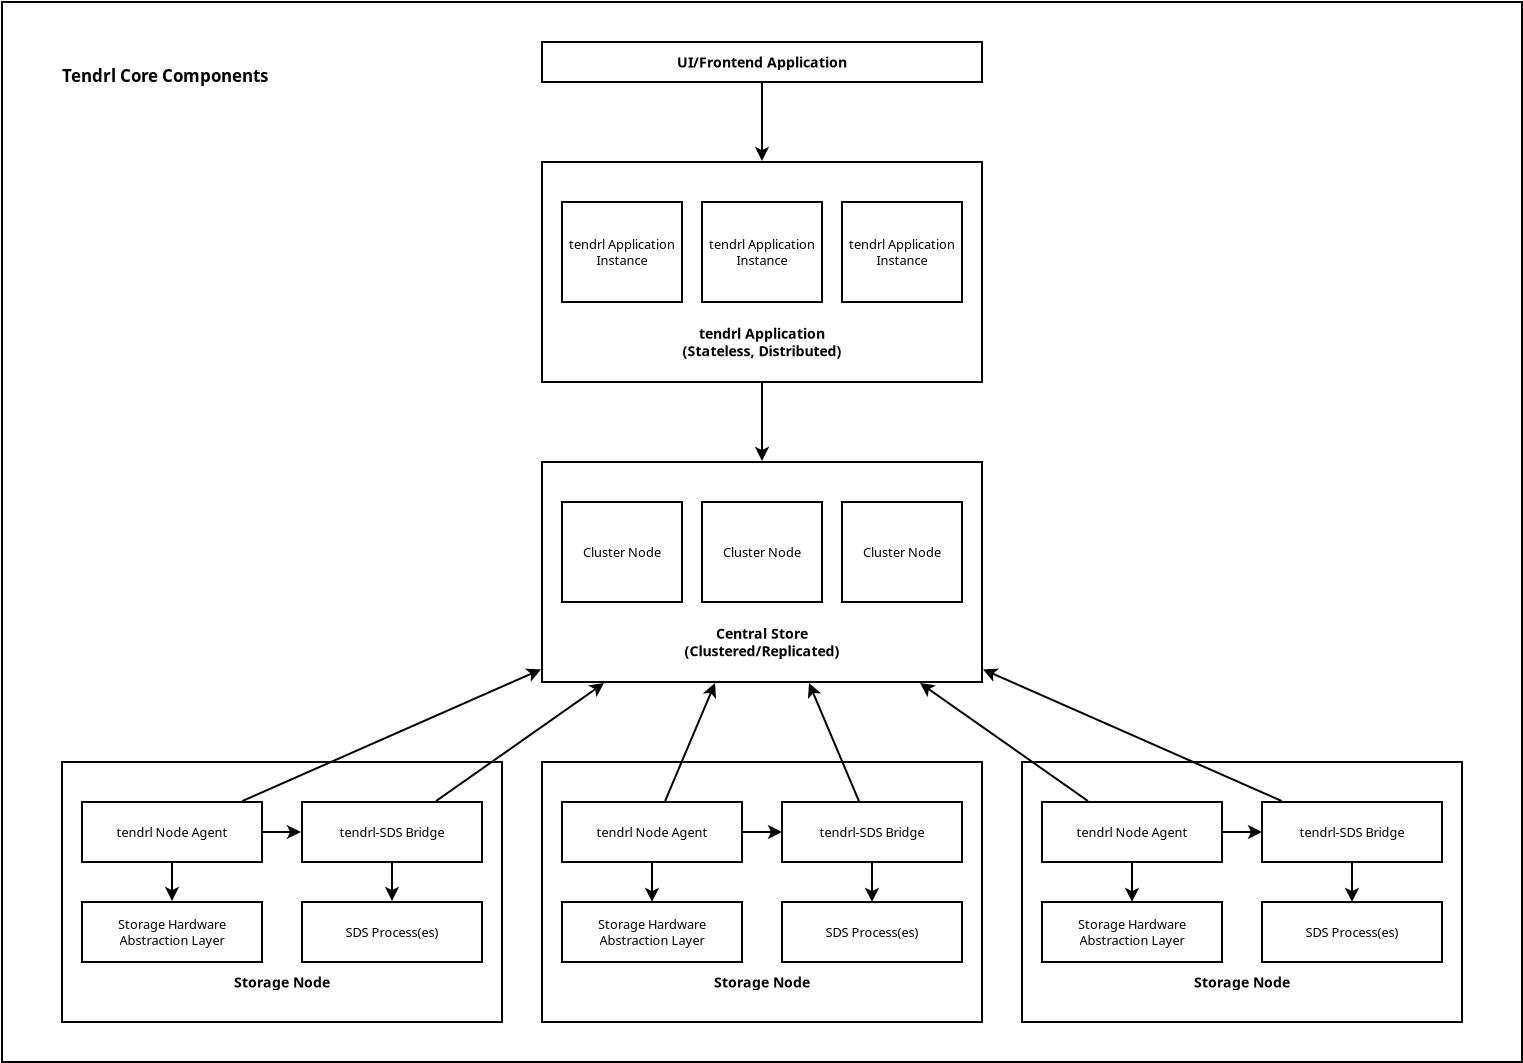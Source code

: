 <?xml version="1.0" encoding="UTF-8"?>
<dia:diagram xmlns:dia="http://www.lysator.liu.se/~alla/dia/">
  <dia:layer name="Background" visible="true" active="true">
    <dia:group>
      <dia:object type="Standard - Box" version="0" id="O0">
        <dia:attribute name="obj_pos">
          <dia:point val="-5,-6"/>
        </dia:attribute>
        <dia:attribute name="obj_bb">
          <dia:rectangle val="-5.05,-6.05;71.05,47.05"/>
        </dia:attribute>
        <dia:attribute name="elem_corner">
          <dia:point val="-5,-6"/>
        </dia:attribute>
        <dia:attribute name="elem_width">
          <dia:real val="76"/>
        </dia:attribute>
        <dia:attribute name="elem_height">
          <dia:real val="53"/>
        </dia:attribute>
        <dia:attribute name="show_background">
          <dia:boolean val="true"/>
        </dia:attribute>
      </dia:object>
      <dia:object type="Standard - Text" version="1" id="O1">
        <dia:attribute name="obj_pos">
          <dia:point val="-2,-2"/>
        </dia:attribute>
        <dia:attribute name="obj_bb">
          <dia:rectangle val="-2,-2.915;7.575,-1.714"/>
        </dia:attribute>
        <dia:attribute name="text">
          <dia:composite type="text">
            <dia:attribute name="string">
              <dia:string>#Tendrl Core Components#</dia:string>
            </dia:attribute>
            <dia:attribute name="font">
              <dia:font family="sans" style="80" name="Helvetica-Bold"/>
            </dia:attribute>
            <dia:attribute name="height">
              <dia:real val="1.058"/>
            </dia:attribute>
            <dia:attribute name="pos">
              <dia:point val="-2,-2"/>
            </dia:attribute>
            <dia:attribute name="color">
              <dia:color val="#000000"/>
            </dia:attribute>
            <dia:attribute name="alignment">
              <dia:enum val="0"/>
            </dia:attribute>
          </dia:composite>
        </dia:attribute>
        <dia:attribute name="valign">
          <dia:enum val="3"/>
        </dia:attribute>
        <dia:attribute name="fill_color">
          <dia:color val="#ffffff"/>
        </dia:attribute>
        <dia:attribute name="show_background">
          <dia:boolean val="true"/>
        </dia:attribute>
      </dia:object>
      <dia:group>
        <dia:object type="Standard - Box" version="0" id="O2">
          <dia:attribute name="obj_pos">
            <dia:point val="-2,32"/>
          </dia:attribute>
          <dia:attribute name="obj_bb">
            <dia:rectangle val="-2.05,31.95;20.05,45.05"/>
          </dia:attribute>
          <dia:attribute name="elem_corner">
            <dia:point val="-2,32"/>
          </dia:attribute>
          <dia:attribute name="elem_width">
            <dia:real val="22"/>
          </dia:attribute>
          <dia:attribute name="elem_height">
            <dia:real val="13"/>
          </dia:attribute>
          <dia:attribute name="show_background">
            <dia:boolean val="true"/>
          </dia:attribute>
        </dia:object>
        <dia:object type="Standard - Text" version="1" id="O3">
          <dia:attribute name="obj_pos">
            <dia:point val="9,43"/>
          </dia:attribute>
          <dia:attribute name="obj_bb">
            <dia:rectangle val="6.844,42.535;11.156,43.465"/>
          </dia:attribute>
          <dia:attribute name="text">
            <dia:composite type="text">
              <dia:attribute name="string">
                <dia:string>#Storage Node#</dia:string>
              </dia:attribute>
              <dia:attribute name="font">
                <dia:font family="sans" style="80" name="Helvetica-Bold"/>
              </dia:attribute>
              <dia:attribute name="height">
                <dia:real val="0.882"/>
              </dia:attribute>
              <dia:attribute name="pos">
                <dia:point val="9,43.275"/>
              </dia:attribute>
              <dia:attribute name="color">
                <dia:color val="#000000"/>
              </dia:attribute>
              <dia:attribute name="alignment">
                <dia:enum val="1"/>
              </dia:attribute>
            </dia:composite>
          </dia:attribute>
          <dia:attribute name="valign">
            <dia:enum val="2"/>
          </dia:attribute>
        </dia:object>
      </dia:group>
      <dia:group>
        <dia:object type="Standard - Box" version="0" id="O4">
          <dia:attribute name="obj_pos">
            <dia:point val="22,32"/>
          </dia:attribute>
          <dia:attribute name="obj_bb">
            <dia:rectangle val="21.95,31.95;44.05,45.05"/>
          </dia:attribute>
          <dia:attribute name="elem_corner">
            <dia:point val="22,32"/>
          </dia:attribute>
          <dia:attribute name="elem_width">
            <dia:real val="22"/>
          </dia:attribute>
          <dia:attribute name="elem_height">
            <dia:real val="13"/>
          </dia:attribute>
          <dia:attribute name="show_background">
            <dia:boolean val="true"/>
          </dia:attribute>
        </dia:object>
        <dia:object type="Standard - Text" version="1" id="O5">
          <dia:attribute name="obj_pos">
            <dia:point val="33,43"/>
          </dia:attribute>
          <dia:attribute name="obj_bb">
            <dia:rectangle val="30.844,42.535;35.156,43.465"/>
          </dia:attribute>
          <dia:attribute name="text">
            <dia:composite type="text">
              <dia:attribute name="string">
                <dia:string>#Storage Node#</dia:string>
              </dia:attribute>
              <dia:attribute name="font">
                <dia:font family="sans" style="80" name="Helvetica-Bold"/>
              </dia:attribute>
              <dia:attribute name="height">
                <dia:real val="0.882"/>
              </dia:attribute>
              <dia:attribute name="pos">
                <dia:point val="33,43.275"/>
              </dia:attribute>
              <dia:attribute name="color">
                <dia:color val="#000000"/>
              </dia:attribute>
              <dia:attribute name="alignment">
                <dia:enum val="1"/>
              </dia:attribute>
            </dia:composite>
          </dia:attribute>
          <dia:attribute name="valign">
            <dia:enum val="2"/>
          </dia:attribute>
        </dia:object>
      </dia:group>
      <dia:group>
        <dia:object type="Standard - Box" version="0" id="O6">
          <dia:attribute name="obj_pos">
            <dia:point val="46,32"/>
          </dia:attribute>
          <dia:attribute name="obj_bb">
            <dia:rectangle val="45.95,31.95;68.05,45.05"/>
          </dia:attribute>
          <dia:attribute name="elem_corner">
            <dia:point val="46,32"/>
          </dia:attribute>
          <dia:attribute name="elem_width">
            <dia:real val="22"/>
          </dia:attribute>
          <dia:attribute name="elem_height">
            <dia:real val="13"/>
          </dia:attribute>
          <dia:attribute name="show_background">
            <dia:boolean val="true"/>
          </dia:attribute>
        </dia:object>
        <dia:object type="Standard - Text" version="1" id="O7">
          <dia:attribute name="obj_pos">
            <dia:point val="57,43"/>
          </dia:attribute>
          <dia:attribute name="obj_bb">
            <dia:rectangle val="54.844,42.535;59.156,43.465"/>
          </dia:attribute>
          <dia:attribute name="text">
            <dia:composite type="text">
              <dia:attribute name="string">
                <dia:string>#Storage Node#</dia:string>
              </dia:attribute>
              <dia:attribute name="font">
                <dia:font family="sans" style="80" name="Helvetica-Bold"/>
              </dia:attribute>
              <dia:attribute name="height">
                <dia:real val="0.882"/>
              </dia:attribute>
              <dia:attribute name="pos">
                <dia:point val="57,43.275"/>
              </dia:attribute>
              <dia:attribute name="color">
                <dia:color val="#000000"/>
              </dia:attribute>
              <dia:attribute name="alignment">
                <dia:enum val="1"/>
              </dia:attribute>
            </dia:composite>
          </dia:attribute>
          <dia:attribute name="valign">
            <dia:enum val="2"/>
          </dia:attribute>
        </dia:object>
      </dia:group>
      <dia:group>
        <dia:object type="Standard - Box" version="0" id="O8">
          <dia:attribute name="obj_pos">
            <dia:point val="-1,39"/>
          </dia:attribute>
          <dia:attribute name="obj_bb">
            <dia:rectangle val="-1.05,38.95;8.05,42.05"/>
          </dia:attribute>
          <dia:attribute name="elem_corner">
            <dia:point val="-1,39"/>
          </dia:attribute>
          <dia:attribute name="elem_width">
            <dia:real val="9"/>
          </dia:attribute>
          <dia:attribute name="elem_height">
            <dia:real val="3"/>
          </dia:attribute>
          <dia:attribute name="show_background">
            <dia:boolean val="true"/>
          </dia:attribute>
        </dia:object>
        <dia:object type="Standard - Text" version="1" id="O9">
          <dia:attribute name="obj_pos">
            <dia:point val="3.5,40.5"/>
          </dia:attribute>
          <dia:attribute name="obj_bb">
            <dia:rectangle val="0.936,39.679;6.064,41.321"/>
          </dia:attribute>
          <dia:attribute name="text">
            <dia:composite type="text">
              <dia:attribute name="string">
                <dia:string>#Storage Hardware
Abstraction Layer#</dia:string>
              </dia:attribute>
              <dia:attribute name="font">
                <dia:font family="sans" style="0" name="Helvetica"/>
              </dia:attribute>
              <dia:attribute name="height">
                <dia:real val="0.8"/>
              </dia:attribute>
              <dia:attribute name="pos">
                <dia:point val="3.5,40.349"/>
              </dia:attribute>
              <dia:attribute name="color">
                <dia:color val="#000000"/>
              </dia:attribute>
              <dia:attribute name="alignment">
                <dia:enum val="1"/>
              </dia:attribute>
            </dia:composite>
          </dia:attribute>
          <dia:attribute name="valign">
            <dia:enum val="2"/>
          </dia:attribute>
          <dia:connections>
            <dia:connection handle="0" to="O8" connection="8"/>
          </dia:connections>
        </dia:object>
      </dia:group>
      <dia:group>
        <dia:object type="Standard - Box" version="0" id="O10">
          <dia:attribute name="obj_pos">
            <dia:point val="10,39"/>
          </dia:attribute>
          <dia:attribute name="obj_bb">
            <dia:rectangle val="9.95,38.95;19.05,42.05"/>
          </dia:attribute>
          <dia:attribute name="elem_corner">
            <dia:point val="10,39"/>
          </dia:attribute>
          <dia:attribute name="elem_width">
            <dia:real val="9"/>
          </dia:attribute>
          <dia:attribute name="elem_height">
            <dia:real val="3"/>
          </dia:attribute>
          <dia:attribute name="show_background">
            <dia:boolean val="true"/>
          </dia:attribute>
        </dia:object>
        <dia:object type="Standard - Text" version="1" id="O11">
          <dia:attribute name="obj_pos">
            <dia:point val="14.5,40.5"/>
          </dia:attribute>
          <dia:attribute name="obj_bb">
            <dia:rectangle val="12.116,40.079;16.884,40.921"/>
          </dia:attribute>
          <dia:attribute name="text">
            <dia:composite type="text">
              <dia:attribute name="string">
                <dia:string>#SDS Process(es)#</dia:string>
              </dia:attribute>
              <dia:attribute name="font">
                <dia:font family="sans" style="0" name="Helvetica"/>
              </dia:attribute>
              <dia:attribute name="height">
                <dia:real val="0.8"/>
              </dia:attribute>
              <dia:attribute name="pos">
                <dia:point val="14.5,40.749"/>
              </dia:attribute>
              <dia:attribute name="color">
                <dia:color val="#000000"/>
              </dia:attribute>
              <dia:attribute name="alignment">
                <dia:enum val="1"/>
              </dia:attribute>
            </dia:composite>
          </dia:attribute>
          <dia:attribute name="valign">
            <dia:enum val="2"/>
          </dia:attribute>
          <dia:connections>
            <dia:connection handle="0" to="O10" connection="8"/>
          </dia:connections>
        </dia:object>
      </dia:group>
      <dia:object type="Standard - Line" version="0" id="O12">
        <dia:attribute name="obj_pos">
          <dia:point val="3.5,37.049"/>
        </dia:attribute>
        <dia:attribute name="obj_bb">
          <dia:rectangle val="3.138,36.999;3.862,39.063"/>
        </dia:attribute>
        <dia:attribute name="conn_endpoints">
          <dia:point val="3.5,37.049"/>
          <dia:point val="3.5,38.951"/>
        </dia:attribute>
        <dia:attribute name="numcp">
          <dia:int val="1"/>
        </dia:attribute>
        <dia:attribute name="end_arrow">
          <dia:enum val="22"/>
        </dia:attribute>
        <dia:attribute name="end_arrow_length">
          <dia:real val="0.5"/>
        </dia:attribute>
        <dia:attribute name="end_arrow_width">
          <dia:real val="0.5"/>
        </dia:attribute>
      </dia:object>
      <dia:object type="Standard - Line" version="0" id="O13">
        <dia:attribute name="obj_pos">
          <dia:point val="8.05,35.5"/>
        </dia:attribute>
        <dia:attribute name="obj_bb">
          <dia:rectangle val="8.0,35.138;10.062,35.862"/>
        </dia:attribute>
        <dia:attribute name="conn_endpoints">
          <dia:point val="8.05,35.5"/>
          <dia:point val="9.95,35.5"/>
        </dia:attribute>
        <dia:attribute name="numcp">
          <dia:int val="1"/>
        </dia:attribute>
        <dia:attribute name="end_arrow">
          <dia:enum val="22"/>
        </dia:attribute>
        <dia:attribute name="end_arrow_length">
          <dia:real val="0.5"/>
        </dia:attribute>
        <dia:attribute name="end_arrow_width">
          <dia:real val="0.5"/>
        </dia:attribute>
      </dia:object>
      <dia:object type="Standard - Line" version="0" id="O14">
        <dia:attribute name="obj_pos">
          <dia:point val="14.5,37.049"/>
        </dia:attribute>
        <dia:attribute name="obj_bb">
          <dia:rectangle val="14.138,36.999;14.862,39.063"/>
        </dia:attribute>
        <dia:attribute name="conn_endpoints">
          <dia:point val="14.5,37.049"/>
          <dia:point val="14.5,38.951"/>
        </dia:attribute>
        <dia:attribute name="numcp">
          <dia:int val="1"/>
        </dia:attribute>
        <dia:attribute name="end_arrow">
          <dia:enum val="22"/>
        </dia:attribute>
        <dia:attribute name="end_arrow_length">
          <dia:real val="0.5"/>
        </dia:attribute>
        <dia:attribute name="end_arrow_width">
          <dia:real val="0.5"/>
        </dia:attribute>
      </dia:object>
      <dia:group>
        <dia:object type="Standard - Box" version="0" id="O15">
          <dia:attribute name="obj_pos">
            <dia:point val="23,39"/>
          </dia:attribute>
          <dia:attribute name="obj_bb">
            <dia:rectangle val="22.95,38.95;32.05,42.05"/>
          </dia:attribute>
          <dia:attribute name="elem_corner">
            <dia:point val="23,39"/>
          </dia:attribute>
          <dia:attribute name="elem_width">
            <dia:real val="9"/>
          </dia:attribute>
          <dia:attribute name="elem_height">
            <dia:real val="3"/>
          </dia:attribute>
          <dia:attribute name="show_background">
            <dia:boolean val="true"/>
          </dia:attribute>
        </dia:object>
        <dia:object type="Standard - Text" version="1" id="O16">
          <dia:attribute name="obj_pos">
            <dia:point val="27.5,40.5"/>
          </dia:attribute>
          <dia:attribute name="obj_bb">
            <dia:rectangle val="24.936,39.679;30.064,41.321"/>
          </dia:attribute>
          <dia:attribute name="text">
            <dia:composite type="text">
              <dia:attribute name="string">
                <dia:string>#Storage Hardware
Abstraction Layer#</dia:string>
              </dia:attribute>
              <dia:attribute name="font">
                <dia:font family="sans" style="0" name="Helvetica"/>
              </dia:attribute>
              <dia:attribute name="height">
                <dia:real val="0.8"/>
              </dia:attribute>
              <dia:attribute name="pos">
                <dia:point val="27.5,40.349"/>
              </dia:attribute>
              <dia:attribute name="color">
                <dia:color val="#000000"/>
              </dia:attribute>
              <dia:attribute name="alignment">
                <dia:enum val="1"/>
              </dia:attribute>
            </dia:composite>
          </dia:attribute>
          <dia:attribute name="valign">
            <dia:enum val="2"/>
          </dia:attribute>
          <dia:connections>
            <dia:connection handle="0" to="O15" connection="8"/>
          </dia:connections>
        </dia:object>
      </dia:group>
      <dia:group>
        <dia:object type="Standard - Box" version="0" id="O17">
          <dia:attribute name="obj_pos">
            <dia:point val="34,39"/>
          </dia:attribute>
          <dia:attribute name="obj_bb">
            <dia:rectangle val="33.95,38.95;43.05,42.05"/>
          </dia:attribute>
          <dia:attribute name="elem_corner">
            <dia:point val="34,39"/>
          </dia:attribute>
          <dia:attribute name="elem_width">
            <dia:real val="9"/>
          </dia:attribute>
          <dia:attribute name="elem_height">
            <dia:real val="3"/>
          </dia:attribute>
          <dia:attribute name="show_background">
            <dia:boolean val="true"/>
          </dia:attribute>
        </dia:object>
        <dia:object type="Standard - Text" version="1" id="O18">
          <dia:attribute name="obj_pos">
            <dia:point val="38.5,40.5"/>
          </dia:attribute>
          <dia:attribute name="obj_bb">
            <dia:rectangle val="36.116,40.079;40.884,40.921"/>
          </dia:attribute>
          <dia:attribute name="text">
            <dia:composite type="text">
              <dia:attribute name="string">
                <dia:string>#SDS Process(es)#</dia:string>
              </dia:attribute>
              <dia:attribute name="font">
                <dia:font family="sans" style="0" name="Helvetica"/>
              </dia:attribute>
              <dia:attribute name="height">
                <dia:real val="0.8"/>
              </dia:attribute>
              <dia:attribute name="pos">
                <dia:point val="38.5,40.749"/>
              </dia:attribute>
              <dia:attribute name="color">
                <dia:color val="#000000"/>
              </dia:attribute>
              <dia:attribute name="alignment">
                <dia:enum val="1"/>
              </dia:attribute>
            </dia:composite>
          </dia:attribute>
          <dia:attribute name="valign">
            <dia:enum val="2"/>
          </dia:attribute>
          <dia:connections>
            <dia:connection handle="0" to="O17" connection="8"/>
          </dia:connections>
        </dia:object>
      </dia:group>
      <dia:object type="Standard - Line" version="0" id="O19">
        <dia:attribute name="obj_pos">
          <dia:point val="27.5,37"/>
        </dia:attribute>
        <dia:attribute name="obj_bb">
          <dia:rectangle val="27.138,36.95;27.862,39.112"/>
        </dia:attribute>
        <dia:attribute name="conn_endpoints">
          <dia:point val="27.5,37"/>
          <dia:point val="27.5,39"/>
        </dia:attribute>
        <dia:attribute name="numcp">
          <dia:int val="1"/>
        </dia:attribute>
        <dia:attribute name="end_arrow">
          <dia:enum val="22"/>
        </dia:attribute>
        <dia:attribute name="end_arrow_length">
          <dia:real val="0.5"/>
        </dia:attribute>
        <dia:attribute name="end_arrow_width">
          <dia:real val="0.5"/>
        </dia:attribute>
      </dia:object>
      <dia:object type="Standard - Line" version="0" id="O20">
        <dia:attribute name="obj_pos">
          <dia:point val="32,35.5"/>
        </dia:attribute>
        <dia:attribute name="obj_bb">
          <dia:rectangle val="31.95,35.138;34.112,35.862"/>
        </dia:attribute>
        <dia:attribute name="conn_endpoints">
          <dia:point val="32,35.5"/>
          <dia:point val="34,35.5"/>
        </dia:attribute>
        <dia:attribute name="numcp">
          <dia:int val="1"/>
        </dia:attribute>
        <dia:attribute name="end_arrow">
          <dia:enum val="22"/>
        </dia:attribute>
        <dia:attribute name="end_arrow_length">
          <dia:real val="0.5"/>
        </dia:attribute>
        <dia:attribute name="end_arrow_width">
          <dia:real val="0.5"/>
        </dia:attribute>
      </dia:object>
      <dia:object type="Standard - Line" version="0" id="O21">
        <dia:attribute name="obj_pos">
          <dia:point val="38.5,37"/>
        </dia:attribute>
        <dia:attribute name="obj_bb">
          <dia:rectangle val="38.138,36.95;38.862,39.112"/>
        </dia:attribute>
        <dia:attribute name="conn_endpoints">
          <dia:point val="38.5,37"/>
          <dia:point val="38.5,39"/>
        </dia:attribute>
        <dia:attribute name="numcp">
          <dia:int val="1"/>
        </dia:attribute>
        <dia:attribute name="end_arrow">
          <dia:enum val="22"/>
        </dia:attribute>
        <dia:attribute name="end_arrow_length">
          <dia:real val="0.5"/>
        </dia:attribute>
        <dia:attribute name="end_arrow_width">
          <dia:real val="0.5"/>
        </dia:attribute>
      </dia:object>
      <dia:group>
        <dia:object type="Standard - Box" version="0" id="O22">
          <dia:attribute name="obj_pos">
            <dia:point val="47,39"/>
          </dia:attribute>
          <dia:attribute name="obj_bb">
            <dia:rectangle val="46.95,38.95;56.05,42.05"/>
          </dia:attribute>
          <dia:attribute name="elem_corner">
            <dia:point val="47,39"/>
          </dia:attribute>
          <dia:attribute name="elem_width">
            <dia:real val="9"/>
          </dia:attribute>
          <dia:attribute name="elem_height">
            <dia:real val="3"/>
          </dia:attribute>
          <dia:attribute name="show_background">
            <dia:boolean val="true"/>
          </dia:attribute>
        </dia:object>
        <dia:object type="Standard - Text" version="1" id="O23">
          <dia:attribute name="obj_pos">
            <dia:point val="51.5,40.5"/>
          </dia:attribute>
          <dia:attribute name="obj_bb">
            <dia:rectangle val="48.936,39.679;54.064,41.321"/>
          </dia:attribute>
          <dia:attribute name="text">
            <dia:composite type="text">
              <dia:attribute name="string">
                <dia:string>#Storage Hardware
Abstraction Layer#</dia:string>
              </dia:attribute>
              <dia:attribute name="font">
                <dia:font family="sans" style="0" name="Helvetica"/>
              </dia:attribute>
              <dia:attribute name="height">
                <dia:real val="0.8"/>
              </dia:attribute>
              <dia:attribute name="pos">
                <dia:point val="51.5,40.349"/>
              </dia:attribute>
              <dia:attribute name="color">
                <dia:color val="#000000"/>
              </dia:attribute>
              <dia:attribute name="alignment">
                <dia:enum val="1"/>
              </dia:attribute>
            </dia:composite>
          </dia:attribute>
          <dia:attribute name="valign">
            <dia:enum val="2"/>
          </dia:attribute>
          <dia:connections>
            <dia:connection handle="0" to="O22" connection="8"/>
          </dia:connections>
        </dia:object>
      </dia:group>
      <dia:group>
        <dia:object type="Standard - Box" version="0" id="O24">
          <dia:attribute name="obj_pos">
            <dia:point val="58,39"/>
          </dia:attribute>
          <dia:attribute name="obj_bb">
            <dia:rectangle val="57.95,38.95;67.05,42.05"/>
          </dia:attribute>
          <dia:attribute name="elem_corner">
            <dia:point val="58,39"/>
          </dia:attribute>
          <dia:attribute name="elem_width">
            <dia:real val="9"/>
          </dia:attribute>
          <dia:attribute name="elem_height">
            <dia:real val="3"/>
          </dia:attribute>
          <dia:attribute name="show_background">
            <dia:boolean val="true"/>
          </dia:attribute>
        </dia:object>
        <dia:object type="Standard - Text" version="1" id="O25">
          <dia:attribute name="obj_pos">
            <dia:point val="62.5,40.5"/>
          </dia:attribute>
          <dia:attribute name="obj_bb">
            <dia:rectangle val="60.116,40.079;64.884,40.921"/>
          </dia:attribute>
          <dia:attribute name="text">
            <dia:composite type="text">
              <dia:attribute name="string">
                <dia:string>#SDS Process(es)#</dia:string>
              </dia:attribute>
              <dia:attribute name="font">
                <dia:font family="sans" style="0" name="Helvetica"/>
              </dia:attribute>
              <dia:attribute name="height">
                <dia:real val="0.8"/>
              </dia:attribute>
              <dia:attribute name="pos">
                <dia:point val="62.5,40.749"/>
              </dia:attribute>
              <dia:attribute name="color">
                <dia:color val="#000000"/>
              </dia:attribute>
              <dia:attribute name="alignment">
                <dia:enum val="1"/>
              </dia:attribute>
            </dia:composite>
          </dia:attribute>
          <dia:attribute name="valign">
            <dia:enum val="2"/>
          </dia:attribute>
          <dia:connections>
            <dia:connection handle="0" to="O24" connection="8"/>
          </dia:connections>
        </dia:object>
      </dia:group>
      <dia:object type="Standard - Line" version="0" id="O26">
        <dia:attribute name="obj_pos">
          <dia:point val="51.5,37"/>
        </dia:attribute>
        <dia:attribute name="obj_bb">
          <dia:rectangle val="51.138,36.95;51.862,39.112"/>
        </dia:attribute>
        <dia:attribute name="conn_endpoints">
          <dia:point val="51.5,37"/>
          <dia:point val="51.5,39"/>
        </dia:attribute>
        <dia:attribute name="numcp">
          <dia:int val="1"/>
        </dia:attribute>
        <dia:attribute name="end_arrow">
          <dia:enum val="22"/>
        </dia:attribute>
        <dia:attribute name="end_arrow_length">
          <dia:real val="0.5"/>
        </dia:attribute>
        <dia:attribute name="end_arrow_width">
          <dia:real val="0.5"/>
        </dia:attribute>
      </dia:object>
      <dia:object type="Standard - Line" version="0" id="O27">
        <dia:attribute name="obj_pos">
          <dia:point val="56,35.5"/>
        </dia:attribute>
        <dia:attribute name="obj_bb">
          <dia:rectangle val="55.95,35.138;58.112,35.862"/>
        </dia:attribute>
        <dia:attribute name="conn_endpoints">
          <dia:point val="56,35.5"/>
          <dia:point val="58,35.5"/>
        </dia:attribute>
        <dia:attribute name="numcp">
          <dia:int val="1"/>
        </dia:attribute>
        <dia:attribute name="end_arrow">
          <dia:enum val="22"/>
        </dia:attribute>
        <dia:attribute name="end_arrow_length">
          <dia:real val="0.5"/>
        </dia:attribute>
        <dia:attribute name="end_arrow_width">
          <dia:real val="0.5"/>
        </dia:attribute>
      </dia:object>
      <dia:object type="Standard - Line" version="0" id="O28">
        <dia:attribute name="obj_pos">
          <dia:point val="62.5,37"/>
        </dia:attribute>
        <dia:attribute name="obj_bb">
          <dia:rectangle val="62.138,36.95;62.862,39.112"/>
        </dia:attribute>
        <dia:attribute name="conn_endpoints">
          <dia:point val="62.5,37"/>
          <dia:point val="62.5,39"/>
        </dia:attribute>
        <dia:attribute name="numcp">
          <dia:int val="1"/>
        </dia:attribute>
        <dia:attribute name="end_arrow">
          <dia:enum val="22"/>
        </dia:attribute>
        <dia:attribute name="end_arrow_length">
          <dia:real val="0.5"/>
        </dia:attribute>
        <dia:attribute name="end_arrow_width">
          <dia:real val="0.5"/>
        </dia:attribute>
      </dia:object>
      <dia:object type="Standard - Line" version="0" id="O29">
        <dia:attribute name="obj_pos">
          <dia:point val="7.016,33.95"/>
        </dia:attribute>
        <dia:attribute name="obj_bb">
          <dia:rectangle val="6.951,27.272;22.052,34.016"/>
        </dia:attribute>
        <dia:attribute name="conn_endpoints">
          <dia:point val="7.016,33.95"/>
          <dia:point val="21.95,27.37"/>
        </dia:attribute>
        <dia:attribute name="numcp">
          <dia:int val="1"/>
        </dia:attribute>
        <dia:attribute name="end_arrow">
          <dia:enum val="22"/>
        </dia:attribute>
        <dia:attribute name="end_arrow_length">
          <dia:real val="0.5"/>
        </dia:attribute>
        <dia:attribute name="end_arrow_width">
          <dia:real val="0.5"/>
        </dia:attribute>
      </dia:object>
      <dia:object type="Standard - Line" version="0" id="O30">
        <dia:attribute name="obj_pos">
          <dia:point val="16.705,33.95"/>
        </dia:attribute>
        <dia:attribute name="obj_bb">
          <dia:rectangle val="16.636,27.98;25.194,34.02"/>
        </dia:attribute>
        <dia:attribute name="conn_endpoints">
          <dia:point val="16.705,33.95"/>
          <dia:point val="25.102,28.05"/>
        </dia:attribute>
        <dia:attribute name="numcp">
          <dia:int val="1"/>
        </dia:attribute>
        <dia:attribute name="end_arrow">
          <dia:enum val="22"/>
        </dia:attribute>
        <dia:attribute name="end_arrow_length">
          <dia:real val="0.5"/>
        </dia:attribute>
        <dia:attribute name="end_arrow_width">
          <dia:real val="0.5"/>
        </dia:attribute>
      </dia:object>
      <dia:object type="Standard - Line" version="0" id="O31">
        <dia:attribute name="obj_pos">
          <dia:point val="28.156,33.95"/>
        </dia:attribute>
        <dia:attribute name="obj_bb">
          <dia:rectangle val="28.09,27.947;30.758,34.016"/>
        </dia:attribute>
        <dia:attribute name="conn_endpoints">
          <dia:point val="28.156,33.95"/>
          <dia:point val="30.652,28.05"/>
        </dia:attribute>
        <dia:attribute name="numcp">
          <dia:int val="1"/>
        </dia:attribute>
        <dia:attribute name="end_arrow">
          <dia:enum val="22"/>
        </dia:attribute>
        <dia:attribute name="end_arrow_length">
          <dia:real val="0.5"/>
        </dia:attribute>
        <dia:attribute name="end_arrow_width">
          <dia:real val="0.5"/>
        </dia:attribute>
      </dia:object>
      <dia:object type="Standard - Line" version="0" id="O32">
        <dia:attribute name="obj_pos">
          <dia:point val="37.844,33.95"/>
        </dia:attribute>
        <dia:attribute name="obj_bb">
          <dia:rectangle val="35.242,27.947;37.91,34.016"/>
        </dia:attribute>
        <dia:attribute name="conn_endpoints">
          <dia:point val="37.844,33.95"/>
          <dia:point val="35.348,28.05"/>
        </dia:attribute>
        <dia:attribute name="numcp">
          <dia:int val="1"/>
        </dia:attribute>
        <dia:attribute name="end_arrow">
          <dia:enum val="22"/>
        </dia:attribute>
        <dia:attribute name="end_arrow_length">
          <dia:real val="0.5"/>
        </dia:attribute>
        <dia:attribute name="end_arrow_width">
          <dia:real val="0.5"/>
        </dia:attribute>
      </dia:object>
      <dia:object type="Standard - Line" version="0" id="O33">
        <dia:attribute name="obj_pos">
          <dia:point val="49.295,33.95"/>
        </dia:attribute>
        <dia:attribute name="obj_bb">
          <dia:rectangle val="40.806,27.98;49.364,34.02"/>
        </dia:attribute>
        <dia:attribute name="conn_endpoints">
          <dia:point val="49.295,33.95"/>
          <dia:point val="40.898,28.05"/>
        </dia:attribute>
        <dia:attribute name="numcp">
          <dia:int val="1"/>
        </dia:attribute>
        <dia:attribute name="end_arrow">
          <dia:enum val="22"/>
        </dia:attribute>
        <dia:attribute name="end_arrow_length">
          <dia:real val="0.5"/>
        </dia:attribute>
        <dia:attribute name="end_arrow_width">
          <dia:real val="0.5"/>
        </dia:attribute>
      </dia:object>
      <dia:object type="Standard - Line" version="0" id="O34">
        <dia:attribute name="obj_pos">
          <dia:point val="58.984,33.95"/>
        </dia:attribute>
        <dia:attribute name="obj_bb">
          <dia:rectangle val="43.948,27.272;59.05,34.016"/>
        </dia:attribute>
        <dia:attribute name="conn_endpoints">
          <dia:point val="58.984,33.95"/>
          <dia:point val="44.05,27.37"/>
        </dia:attribute>
        <dia:attribute name="numcp">
          <dia:int val="1"/>
        </dia:attribute>
        <dia:attribute name="end_arrow">
          <dia:enum val="22"/>
        </dia:attribute>
        <dia:attribute name="end_arrow_length">
          <dia:real val="0.5"/>
        </dia:attribute>
        <dia:attribute name="end_arrow_width">
          <dia:real val="0.5"/>
        </dia:attribute>
      </dia:object>
      <dia:group>
        <dia:group>
          <dia:object type="Standard - Box" version="0" id="O35">
            <dia:attribute name="obj_pos">
              <dia:point val="22,17"/>
            </dia:attribute>
            <dia:attribute name="obj_bb">
              <dia:rectangle val="21.95,16.95;44.05,28.05"/>
            </dia:attribute>
            <dia:attribute name="elem_corner">
              <dia:point val="22,17"/>
            </dia:attribute>
            <dia:attribute name="elem_width">
              <dia:real val="22"/>
            </dia:attribute>
            <dia:attribute name="elem_height">
              <dia:real val="11"/>
            </dia:attribute>
            <dia:attribute name="show_background">
              <dia:boolean val="true"/>
            </dia:attribute>
          </dia:object>
          <dia:object type="Standard - Text" version="1" id="O36">
            <dia:attribute name="obj_pos">
              <dia:point val="33,26"/>
            </dia:attribute>
            <dia:attribute name="obj_bb">
              <dia:rectangle val="29.41,25.094;36.59,26.906"/>
            </dia:attribute>
            <dia:attribute name="text">
              <dia:composite type="text">
                <dia:attribute name="string">
                  <dia:string>#Central Store
(Clustered/Replicated)#</dia:string>
                </dia:attribute>
                <dia:attribute name="font">
                  <dia:font family="sans" style="80" name="Helvetica-Bold"/>
                </dia:attribute>
                <dia:attribute name="height">
                  <dia:real val="0.882"/>
                </dia:attribute>
                <dia:attribute name="pos">
                  <dia:point val="33,25.834"/>
                </dia:attribute>
                <dia:attribute name="color">
                  <dia:color val="#000000"/>
                </dia:attribute>
                <dia:attribute name="alignment">
                  <dia:enum val="1"/>
                </dia:attribute>
              </dia:composite>
            </dia:attribute>
            <dia:attribute name="valign">
              <dia:enum val="2"/>
            </dia:attribute>
          </dia:object>
        </dia:group>
        <dia:group>
          <dia:object type="Standard - Box" version="0" id="O37">
            <dia:attribute name="obj_pos">
              <dia:point val="23,19"/>
            </dia:attribute>
            <dia:attribute name="obj_bb">
              <dia:rectangle val="22.95,18.95;29.05,24.05"/>
            </dia:attribute>
            <dia:attribute name="elem_corner">
              <dia:point val="23,19"/>
            </dia:attribute>
            <dia:attribute name="elem_width">
              <dia:real val="6"/>
            </dia:attribute>
            <dia:attribute name="elem_height">
              <dia:real val="5"/>
            </dia:attribute>
            <dia:attribute name="show_background">
              <dia:boolean val="true"/>
            </dia:attribute>
          </dia:object>
          <dia:object type="Standard - Text" version="1" id="O38">
            <dia:attribute name="obj_pos">
              <dia:point val="26,21.5"/>
            </dia:attribute>
            <dia:attribute name="obj_bb">
              <dia:rectangle val="24.149,21.079;27.851,21.921"/>
            </dia:attribute>
            <dia:attribute name="text">
              <dia:composite type="text">
                <dia:attribute name="string">
                  <dia:string>#Cluster Node#</dia:string>
                </dia:attribute>
                <dia:attribute name="font">
                  <dia:font family="sans" style="0" name="Helvetica"/>
                </dia:attribute>
                <dia:attribute name="height">
                  <dia:real val="0.8"/>
                </dia:attribute>
                <dia:attribute name="pos">
                  <dia:point val="26,21.749"/>
                </dia:attribute>
                <dia:attribute name="color">
                  <dia:color val="#000000"/>
                </dia:attribute>
                <dia:attribute name="alignment">
                  <dia:enum val="1"/>
                </dia:attribute>
              </dia:composite>
            </dia:attribute>
            <dia:attribute name="valign">
              <dia:enum val="2"/>
            </dia:attribute>
            <dia:connections>
              <dia:connection handle="0" to="O37" connection="8"/>
            </dia:connections>
          </dia:object>
        </dia:group>
        <dia:group>
          <dia:object type="Standard - Box" version="0" id="O39">
            <dia:attribute name="obj_pos">
              <dia:point val="30,19"/>
            </dia:attribute>
            <dia:attribute name="obj_bb">
              <dia:rectangle val="29.95,18.95;36.05,24.05"/>
            </dia:attribute>
            <dia:attribute name="elem_corner">
              <dia:point val="30,19"/>
            </dia:attribute>
            <dia:attribute name="elem_width">
              <dia:real val="6"/>
            </dia:attribute>
            <dia:attribute name="elem_height">
              <dia:real val="5"/>
            </dia:attribute>
            <dia:attribute name="show_background">
              <dia:boolean val="true"/>
            </dia:attribute>
          </dia:object>
          <dia:object type="Standard - Text" version="1" id="O40">
            <dia:attribute name="obj_pos">
              <dia:point val="33,21.5"/>
            </dia:attribute>
            <dia:attribute name="obj_bb">
              <dia:rectangle val="31.149,21.079;34.851,21.921"/>
            </dia:attribute>
            <dia:attribute name="text">
              <dia:composite type="text">
                <dia:attribute name="string">
                  <dia:string>#Cluster Node#</dia:string>
                </dia:attribute>
                <dia:attribute name="font">
                  <dia:font family="sans" style="0" name="Helvetica"/>
                </dia:attribute>
                <dia:attribute name="height">
                  <dia:real val="0.8"/>
                </dia:attribute>
                <dia:attribute name="pos">
                  <dia:point val="33,21.749"/>
                </dia:attribute>
                <dia:attribute name="color">
                  <dia:color val="#000000"/>
                </dia:attribute>
                <dia:attribute name="alignment">
                  <dia:enum val="1"/>
                </dia:attribute>
              </dia:composite>
            </dia:attribute>
            <dia:attribute name="valign">
              <dia:enum val="2"/>
            </dia:attribute>
            <dia:connections>
              <dia:connection handle="0" to="O39" connection="8"/>
            </dia:connections>
          </dia:object>
        </dia:group>
        <dia:group>
          <dia:object type="Standard - Box" version="0" id="O41">
            <dia:attribute name="obj_pos">
              <dia:point val="37,19"/>
            </dia:attribute>
            <dia:attribute name="obj_bb">
              <dia:rectangle val="36.95,18.95;43.05,24.05"/>
            </dia:attribute>
            <dia:attribute name="elem_corner">
              <dia:point val="37,19"/>
            </dia:attribute>
            <dia:attribute name="elem_width">
              <dia:real val="6"/>
            </dia:attribute>
            <dia:attribute name="elem_height">
              <dia:real val="5"/>
            </dia:attribute>
            <dia:attribute name="show_background">
              <dia:boolean val="true"/>
            </dia:attribute>
          </dia:object>
          <dia:object type="Standard - Text" version="1" id="O42">
            <dia:attribute name="obj_pos">
              <dia:point val="40,21.5"/>
            </dia:attribute>
            <dia:attribute name="obj_bb">
              <dia:rectangle val="38.149,21.079;41.851,21.921"/>
            </dia:attribute>
            <dia:attribute name="text">
              <dia:composite type="text">
                <dia:attribute name="string">
                  <dia:string>#Cluster Node#</dia:string>
                </dia:attribute>
                <dia:attribute name="font">
                  <dia:font family="sans" style="0" name="Helvetica"/>
                </dia:attribute>
                <dia:attribute name="height">
                  <dia:real val="0.8"/>
                </dia:attribute>
                <dia:attribute name="pos">
                  <dia:point val="40,21.749"/>
                </dia:attribute>
                <dia:attribute name="color">
                  <dia:color val="#000000"/>
                </dia:attribute>
                <dia:attribute name="alignment">
                  <dia:enum val="1"/>
                </dia:attribute>
              </dia:composite>
            </dia:attribute>
            <dia:attribute name="valign">
              <dia:enum val="2"/>
            </dia:attribute>
            <dia:connections>
              <dia:connection handle="0" to="O41" connection="8"/>
            </dia:connections>
          </dia:object>
        </dia:group>
      </dia:group>
      <dia:object type="Standard - Line" version="0" id="O43">
        <dia:attribute name="obj_pos">
          <dia:point val="33,13.05"/>
        </dia:attribute>
        <dia:attribute name="obj_bb">
          <dia:rectangle val="32.638,13.0;33.362,17.061"/>
        </dia:attribute>
        <dia:attribute name="conn_endpoints">
          <dia:point val="33,13.05"/>
          <dia:point val="33,16.95"/>
        </dia:attribute>
        <dia:attribute name="numcp">
          <dia:int val="1"/>
        </dia:attribute>
        <dia:attribute name="end_arrow">
          <dia:enum val="22"/>
        </dia:attribute>
        <dia:attribute name="end_arrow_length">
          <dia:real val="0.5"/>
        </dia:attribute>
        <dia:attribute name="end_arrow_width">
          <dia:real val="0.5"/>
        </dia:attribute>
      </dia:object>
      <dia:object type="Standard - Line" version="0" id="O44">
        <dia:attribute name="obj_pos">
          <dia:point val="33,-1.95"/>
        </dia:attribute>
        <dia:attribute name="obj_bb">
          <dia:rectangle val="32.638,-2.0;33.362,2.062"/>
        </dia:attribute>
        <dia:attribute name="conn_endpoints">
          <dia:point val="33,-1.95"/>
          <dia:point val="33,1.95"/>
        </dia:attribute>
        <dia:attribute name="numcp">
          <dia:int val="1"/>
        </dia:attribute>
        <dia:attribute name="end_arrow">
          <dia:enum val="22"/>
        </dia:attribute>
        <dia:attribute name="end_arrow_length">
          <dia:real val="0.5"/>
        </dia:attribute>
        <dia:attribute name="end_arrow_width">
          <dia:real val="0.5"/>
        </dia:attribute>
      </dia:object>
      <dia:group>
        <dia:object type="Standard - Box" version="0" id="O45">
          <dia:attribute name="obj_pos">
            <dia:point val="22,-4"/>
          </dia:attribute>
          <dia:attribute name="obj_bb">
            <dia:rectangle val="21.95,-4.05;44.05,-1.95"/>
          </dia:attribute>
          <dia:attribute name="elem_corner">
            <dia:point val="22,-4"/>
          </dia:attribute>
          <dia:attribute name="elem_width">
            <dia:real val="22"/>
          </dia:attribute>
          <dia:attribute name="elem_height">
            <dia:real val="2"/>
          </dia:attribute>
          <dia:attribute name="show_background">
            <dia:boolean val="true"/>
          </dia:attribute>
        </dia:object>
        <dia:object type="Standard - Text" version="1" id="O46">
          <dia:attribute name="obj_pos">
            <dia:point val="33,-3"/>
          </dia:attribute>
          <dia:attribute name="obj_bb">
            <dia:rectangle val="29.23,-3.465;36.77,-2.535"/>
          </dia:attribute>
          <dia:attribute name="text">
            <dia:composite type="text">
              <dia:attribute name="string">
                <dia:string>#UI/Frontend Application#</dia:string>
              </dia:attribute>
              <dia:attribute name="font">
                <dia:font family="sans" style="80" name="Helvetica-Bold"/>
              </dia:attribute>
              <dia:attribute name="height">
                <dia:real val="0.882"/>
              </dia:attribute>
              <dia:attribute name="pos">
                <dia:point val="33,-2.725"/>
              </dia:attribute>
              <dia:attribute name="color">
                <dia:color val="#000000"/>
              </dia:attribute>
              <dia:attribute name="alignment">
                <dia:enum val="1"/>
              </dia:attribute>
            </dia:composite>
          </dia:attribute>
          <dia:attribute name="valign">
            <dia:enum val="2"/>
          </dia:attribute>
          <dia:connections>
            <dia:connection handle="0" to="O45" connection="8"/>
          </dia:connections>
        </dia:object>
      </dia:group>
      <dia:group>
        <dia:object type="Standard - Box" version="0" id="O47">
          <dia:attribute name="obj_pos">
            <dia:point val="22,2"/>
          </dia:attribute>
          <dia:attribute name="obj_bb">
            <dia:rectangle val="21.95,1.95;44.05,13.05"/>
          </dia:attribute>
          <dia:attribute name="elem_corner">
            <dia:point val="22,2"/>
          </dia:attribute>
          <dia:attribute name="elem_width">
            <dia:real val="22"/>
          </dia:attribute>
          <dia:attribute name="elem_height">
            <dia:real val="11"/>
          </dia:attribute>
          <dia:attribute name="show_background">
            <dia:boolean val="true"/>
          </dia:attribute>
        </dia:object>
        <dia:object type="Standard - Text" version="1" id="O48">
          <dia:attribute name="obj_pos">
            <dia:point val="33,11"/>
          </dia:attribute>
          <dia:attribute name="obj_bb">
            <dia:rectangle val="29.351,10.094;36.649,11.906"/>
          </dia:attribute>
          <dia:attribute name="text">
            <dia:composite type="text">
              <dia:attribute name="string">
                <dia:string>#tendrl Application
(Stateless, Distributed)#</dia:string>
              </dia:attribute>
              <dia:attribute name="font">
                <dia:font family="sans" style="80" name="Helvetica-Bold"/>
              </dia:attribute>
              <dia:attribute name="height">
                <dia:real val="0.882"/>
              </dia:attribute>
              <dia:attribute name="pos">
                <dia:point val="33,10.834"/>
              </dia:attribute>
              <dia:attribute name="color">
                <dia:color val="#000000"/>
              </dia:attribute>
              <dia:attribute name="alignment">
                <dia:enum val="1"/>
              </dia:attribute>
            </dia:composite>
          </dia:attribute>
          <dia:attribute name="valign">
            <dia:enum val="2"/>
          </dia:attribute>
        </dia:object>
      </dia:group>
      <dia:group>
        <dia:object type="Standard - Box" version="0" id="O49">
          <dia:attribute name="obj_pos">
            <dia:point val="37,4"/>
          </dia:attribute>
          <dia:attribute name="obj_bb">
            <dia:rectangle val="36.95,3.95;43.05,9.05"/>
          </dia:attribute>
          <dia:attribute name="elem_corner">
            <dia:point val="37,4"/>
          </dia:attribute>
          <dia:attribute name="elem_width">
            <dia:real val="6"/>
          </dia:attribute>
          <dia:attribute name="elem_height">
            <dia:real val="5"/>
          </dia:attribute>
          <dia:attribute name="show_background">
            <dia:boolean val="true"/>
          </dia:attribute>
        </dia:object>
        <dia:object type="Standard - Text" version="1" id="O50">
          <dia:attribute name="obj_pos">
            <dia:point val="40,6.5"/>
          </dia:attribute>
          <dia:attribute name="obj_bb">
            <dia:rectangle val="37.498,5.679;42.502,7.321"/>
          </dia:attribute>
          <dia:attribute name="text">
            <dia:composite type="text">
              <dia:attribute name="string">
                <dia:string>#tendrl Application
Instance#</dia:string>
              </dia:attribute>
              <dia:attribute name="font">
                <dia:font family="sans" style="0" name="Helvetica"/>
              </dia:attribute>
              <dia:attribute name="height">
                <dia:real val="0.8"/>
              </dia:attribute>
              <dia:attribute name="pos">
                <dia:point val="40,6.349"/>
              </dia:attribute>
              <dia:attribute name="color">
                <dia:color val="#000000"/>
              </dia:attribute>
              <dia:attribute name="alignment">
                <dia:enum val="1"/>
              </dia:attribute>
            </dia:composite>
          </dia:attribute>
          <dia:attribute name="valign">
            <dia:enum val="2"/>
          </dia:attribute>
          <dia:connections>
            <dia:connection handle="0" to="O49" connection="8"/>
          </dia:connections>
        </dia:object>
      </dia:group>
      <dia:group>
        <dia:object type="Standard - Box" version="0" id="O51">
          <dia:attribute name="obj_pos">
            <dia:point val="30,4"/>
          </dia:attribute>
          <dia:attribute name="obj_bb">
            <dia:rectangle val="29.95,3.95;36.05,9.05"/>
          </dia:attribute>
          <dia:attribute name="elem_corner">
            <dia:point val="30,4"/>
          </dia:attribute>
          <dia:attribute name="elem_width">
            <dia:real val="6"/>
          </dia:attribute>
          <dia:attribute name="elem_height">
            <dia:real val="5"/>
          </dia:attribute>
          <dia:attribute name="show_background">
            <dia:boolean val="true"/>
          </dia:attribute>
        </dia:object>
        <dia:object type="Standard - Text" version="1" id="O52">
          <dia:attribute name="obj_pos">
            <dia:point val="33,6.5"/>
          </dia:attribute>
          <dia:attribute name="obj_bb">
            <dia:rectangle val="30.497,5.679;35.502,7.321"/>
          </dia:attribute>
          <dia:attribute name="text">
            <dia:composite type="text">
              <dia:attribute name="string">
                <dia:string>#tendrl Application
Instance#</dia:string>
              </dia:attribute>
              <dia:attribute name="font">
                <dia:font family="sans" style="0" name="Helvetica"/>
              </dia:attribute>
              <dia:attribute name="height">
                <dia:real val="0.8"/>
              </dia:attribute>
              <dia:attribute name="pos">
                <dia:point val="33,6.349"/>
              </dia:attribute>
              <dia:attribute name="color">
                <dia:color val="#000000"/>
              </dia:attribute>
              <dia:attribute name="alignment">
                <dia:enum val="1"/>
              </dia:attribute>
            </dia:composite>
          </dia:attribute>
          <dia:attribute name="valign">
            <dia:enum val="2"/>
          </dia:attribute>
          <dia:connections>
            <dia:connection handle="0" to="O51" connection="8"/>
          </dia:connections>
        </dia:object>
      </dia:group>
      <dia:group>
        <dia:object type="Standard - Box" version="0" id="O53">
          <dia:attribute name="obj_pos">
            <dia:point val="23,4"/>
          </dia:attribute>
          <dia:attribute name="obj_bb">
            <dia:rectangle val="22.95,3.95;29.05,9.05"/>
          </dia:attribute>
          <dia:attribute name="elem_corner">
            <dia:point val="23,4"/>
          </dia:attribute>
          <dia:attribute name="elem_width">
            <dia:real val="6"/>
          </dia:attribute>
          <dia:attribute name="elem_height">
            <dia:real val="5"/>
          </dia:attribute>
          <dia:attribute name="show_background">
            <dia:boolean val="true"/>
          </dia:attribute>
        </dia:object>
        <dia:object type="Standard - Text" version="1" id="O54">
          <dia:attribute name="obj_pos">
            <dia:point val="26,6.5"/>
          </dia:attribute>
          <dia:attribute name="obj_bb">
            <dia:rectangle val="23.497,5.679;28.503,7.321"/>
          </dia:attribute>
          <dia:attribute name="text">
            <dia:composite type="text">
              <dia:attribute name="string">
                <dia:string>#tendrl Application
Instance#</dia:string>
              </dia:attribute>
              <dia:attribute name="font">
                <dia:font family="sans" style="0" name="Helvetica"/>
              </dia:attribute>
              <dia:attribute name="height">
                <dia:real val="0.8"/>
              </dia:attribute>
              <dia:attribute name="pos">
                <dia:point val="26,6.349"/>
              </dia:attribute>
              <dia:attribute name="color">
                <dia:color val="#000000"/>
              </dia:attribute>
              <dia:attribute name="alignment">
                <dia:enum val="1"/>
              </dia:attribute>
            </dia:composite>
          </dia:attribute>
          <dia:attribute name="valign">
            <dia:enum val="2"/>
          </dia:attribute>
          <dia:connections>
            <dia:connection handle="0" to="O53" connection="8"/>
          </dia:connections>
        </dia:object>
      </dia:group>
      <dia:group>
        <dia:object type="Standard - Box" version="0" id="O55">
          <dia:attribute name="obj_pos">
            <dia:point val="58,34"/>
          </dia:attribute>
          <dia:attribute name="obj_bb">
            <dia:rectangle val="57.95,33.95;67.05,37.05"/>
          </dia:attribute>
          <dia:attribute name="elem_corner">
            <dia:point val="58,34"/>
          </dia:attribute>
          <dia:attribute name="elem_width">
            <dia:real val="9"/>
          </dia:attribute>
          <dia:attribute name="elem_height">
            <dia:real val="3"/>
          </dia:attribute>
          <dia:attribute name="show_background">
            <dia:boolean val="true"/>
          </dia:attribute>
        </dia:object>
        <dia:object type="Standard - Text" version="1" id="O56">
          <dia:attribute name="obj_pos">
            <dia:point val="62.5,35.5"/>
          </dia:attribute>
          <dia:attribute name="obj_bb">
            <dia:rectangle val="60.01,35.079;64.99,35.921"/>
          </dia:attribute>
          <dia:attribute name="text">
            <dia:composite type="text">
              <dia:attribute name="string">
                <dia:string>#tendrl-SDS Bridge#</dia:string>
              </dia:attribute>
              <dia:attribute name="font">
                <dia:font family="sans" style="0" name="Helvetica"/>
              </dia:attribute>
              <dia:attribute name="height">
                <dia:real val="0.8"/>
              </dia:attribute>
              <dia:attribute name="pos">
                <dia:point val="62.5,35.749"/>
              </dia:attribute>
              <dia:attribute name="color">
                <dia:color val="#000000"/>
              </dia:attribute>
              <dia:attribute name="alignment">
                <dia:enum val="1"/>
              </dia:attribute>
            </dia:composite>
          </dia:attribute>
          <dia:attribute name="valign">
            <dia:enum val="2"/>
          </dia:attribute>
          <dia:connections>
            <dia:connection handle="0" to="O55" connection="8"/>
          </dia:connections>
        </dia:object>
      </dia:group>
      <dia:group>
        <dia:object type="Standard - Box" version="0" id="O57">
          <dia:attribute name="obj_pos">
            <dia:point val="47,34"/>
          </dia:attribute>
          <dia:attribute name="obj_bb">
            <dia:rectangle val="46.95,33.95;56.05,37.05"/>
          </dia:attribute>
          <dia:attribute name="elem_corner">
            <dia:point val="47,34"/>
          </dia:attribute>
          <dia:attribute name="elem_width">
            <dia:real val="9"/>
          </dia:attribute>
          <dia:attribute name="elem_height">
            <dia:real val="3"/>
          </dia:attribute>
          <dia:attribute name="show_background">
            <dia:boolean val="true"/>
          </dia:attribute>
        </dia:object>
        <dia:object type="Standard - Text" version="1" id="O58">
          <dia:attribute name="obj_pos">
            <dia:point val="51.5,35.5"/>
          </dia:attribute>
          <dia:attribute name="obj_bb">
            <dia:rectangle val="48.924,35.079;54.076,35.921"/>
          </dia:attribute>
          <dia:attribute name="text">
            <dia:composite type="text">
              <dia:attribute name="string">
                <dia:string>#tendrl Node Agent#</dia:string>
              </dia:attribute>
              <dia:attribute name="font">
                <dia:font family="sans" style="0" name="Helvetica"/>
              </dia:attribute>
              <dia:attribute name="height">
                <dia:real val="0.8"/>
              </dia:attribute>
              <dia:attribute name="pos">
                <dia:point val="51.5,35.749"/>
              </dia:attribute>
              <dia:attribute name="color">
                <dia:color val="#000000"/>
              </dia:attribute>
              <dia:attribute name="alignment">
                <dia:enum val="1"/>
              </dia:attribute>
            </dia:composite>
          </dia:attribute>
          <dia:attribute name="valign">
            <dia:enum val="2"/>
          </dia:attribute>
          <dia:connections>
            <dia:connection handle="0" to="O57" connection="8"/>
          </dia:connections>
        </dia:object>
      </dia:group>
      <dia:group>
        <dia:object type="Standard - Box" version="0" id="O59">
          <dia:attribute name="obj_pos">
            <dia:point val="34,34"/>
          </dia:attribute>
          <dia:attribute name="obj_bb">
            <dia:rectangle val="33.95,33.95;43.05,37.05"/>
          </dia:attribute>
          <dia:attribute name="elem_corner">
            <dia:point val="34,34"/>
          </dia:attribute>
          <dia:attribute name="elem_width">
            <dia:real val="9"/>
          </dia:attribute>
          <dia:attribute name="elem_height">
            <dia:real val="3"/>
          </dia:attribute>
          <dia:attribute name="show_background">
            <dia:boolean val="true"/>
          </dia:attribute>
        </dia:object>
        <dia:object type="Standard - Text" version="1" id="O60">
          <dia:attribute name="obj_pos">
            <dia:point val="38.5,35.5"/>
          </dia:attribute>
          <dia:attribute name="obj_bb">
            <dia:rectangle val="36.01,35.079;40.99,35.921"/>
          </dia:attribute>
          <dia:attribute name="text">
            <dia:composite type="text">
              <dia:attribute name="string">
                <dia:string>#tendrl-SDS Bridge#</dia:string>
              </dia:attribute>
              <dia:attribute name="font">
                <dia:font family="sans" style="0" name="Helvetica"/>
              </dia:attribute>
              <dia:attribute name="height">
                <dia:real val="0.8"/>
              </dia:attribute>
              <dia:attribute name="pos">
                <dia:point val="38.5,35.749"/>
              </dia:attribute>
              <dia:attribute name="color">
                <dia:color val="#000000"/>
              </dia:attribute>
              <dia:attribute name="alignment">
                <dia:enum val="1"/>
              </dia:attribute>
            </dia:composite>
          </dia:attribute>
          <dia:attribute name="valign">
            <dia:enum val="2"/>
          </dia:attribute>
          <dia:connections>
            <dia:connection handle="0" to="O59" connection="8"/>
          </dia:connections>
        </dia:object>
      </dia:group>
      <dia:group>
        <dia:object type="Standard - Box" version="0" id="O61">
          <dia:attribute name="obj_pos">
            <dia:point val="23,34"/>
          </dia:attribute>
          <dia:attribute name="obj_bb">
            <dia:rectangle val="22.95,33.95;32.05,37.05"/>
          </dia:attribute>
          <dia:attribute name="elem_corner">
            <dia:point val="23,34"/>
          </dia:attribute>
          <dia:attribute name="elem_width">
            <dia:real val="9"/>
          </dia:attribute>
          <dia:attribute name="elem_height">
            <dia:real val="3"/>
          </dia:attribute>
          <dia:attribute name="show_background">
            <dia:boolean val="true"/>
          </dia:attribute>
        </dia:object>
        <dia:object type="Standard - Text" version="1" id="O62">
          <dia:attribute name="obj_pos">
            <dia:point val="27.5,35.5"/>
          </dia:attribute>
          <dia:attribute name="obj_bb">
            <dia:rectangle val="24.924,35.079;30.076,35.921"/>
          </dia:attribute>
          <dia:attribute name="text">
            <dia:composite type="text">
              <dia:attribute name="string">
                <dia:string>#tendrl Node Agent#</dia:string>
              </dia:attribute>
              <dia:attribute name="font">
                <dia:font family="sans" style="0" name="Helvetica"/>
              </dia:attribute>
              <dia:attribute name="height">
                <dia:real val="0.8"/>
              </dia:attribute>
              <dia:attribute name="pos">
                <dia:point val="27.5,35.749"/>
              </dia:attribute>
              <dia:attribute name="color">
                <dia:color val="#000000"/>
              </dia:attribute>
              <dia:attribute name="alignment">
                <dia:enum val="1"/>
              </dia:attribute>
            </dia:composite>
          </dia:attribute>
          <dia:attribute name="valign">
            <dia:enum val="2"/>
          </dia:attribute>
          <dia:connections>
            <dia:connection handle="0" to="O61" connection="8"/>
          </dia:connections>
        </dia:object>
      </dia:group>
      <dia:group>
        <dia:object type="Standard - Box" version="0" id="O63">
          <dia:attribute name="obj_pos">
            <dia:point val="10,34"/>
          </dia:attribute>
          <dia:attribute name="obj_bb">
            <dia:rectangle val="9.95,33.95;19.05,37.05"/>
          </dia:attribute>
          <dia:attribute name="elem_corner">
            <dia:point val="10,34"/>
          </dia:attribute>
          <dia:attribute name="elem_width">
            <dia:real val="9"/>
          </dia:attribute>
          <dia:attribute name="elem_height">
            <dia:real val="3"/>
          </dia:attribute>
          <dia:attribute name="show_background">
            <dia:boolean val="true"/>
          </dia:attribute>
        </dia:object>
        <dia:object type="Standard - Text" version="1" id="O64">
          <dia:attribute name="obj_pos">
            <dia:point val="14.5,35.5"/>
          </dia:attribute>
          <dia:attribute name="obj_bb">
            <dia:rectangle val="12.01,35.079;16.99,35.921"/>
          </dia:attribute>
          <dia:attribute name="text">
            <dia:composite type="text">
              <dia:attribute name="string">
                <dia:string>#tendrl-SDS Bridge#</dia:string>
              </dia:attribute>
              <dia:attribute name="font">
                <dia:font family="sans" style="0" name="Helvetica"/>
              </dia:attribute>
              <dia:attribute name="height">
                <dia:real val="0.8"/>
              </dia:attribute>
              <dia:attribute name="pos">
                <dia:point val="14.5,35.749"/>
              </dia:attribute>
              <dia:attribute name="color">
                <dia:color val="#000000"/>
              </dia:attribute>
              <dia:attribute name="alignment">
                <dia:enum val="1"/>
              </dia:attribute>
            </dia:composite>
          </dia:attribute>
          <dia:attribute name="valign">
            <dia:enum val="2"/>
          </dia:attribute>
          <dia:connections>
            <dia:connection handle="0" to="O63" connection="8"/>
          </dia:connections>
        </dia:object>
      </dia:group>
      <dia:group>
        <dia:object type="Standard - Box" version="0" id="O65">
          <dia:attribute name="obj_pos">
            <dia:point val="-1,34"/>
          </dia:attribute>
          <dia:attribute name="obj_bb">
            <dia:rectangle val="-1.05,33.95;8.05,37.05"/>
          </dia:attribute>
          <dia:attribute name="elem_corner">
            <dia:point val="-1,34"/>
          </dia:attribute>
          <dia:attribute name="elem_width">
            <dia:real val="9"/>
          </dia:attribute>
          <dia:attribute name="elem_height">
            <dia:real val="3"/>
          </dia:attribute>
          <dia:attribute name="show_background">
            <dia:boolean val="true"/>
          </dia:attribute>
        </dia:object>
        <dia:object type="Standard - Text" version="1" id="O66">
          <dia:attribute name="obj_pos">
            <dia:point val="3.5,35.5"/>
          </dia:attribute>
          <dia:attribute name="obj_bb">
            <dia:rectangle val="0.924,35.079;6.076,35.921"/>
          </dia:attribute>
          <dia:attribute name="text">
            <dia:composite type="text">
              <dia:attribute name="string">
                <dia:string>#tendrl Node Agent#</dia:string>
              </dia:attribute>
              <dia:attribute name="font">
                <dia:font family="sans" style="0" name="Helvetica"/>
              </dia:attribute>
              <dia:attribute name="height">
                <dia:real val="0.8"/>
              </dia:attribute>
              <dia:attribute name="pos">
                <dia:point val="3.5,35.749"/>
              </dia:attribute>
              <dia:attribute name="color">
                <dia:color val="#000000"/>
              </dia:attribute>
              <dia:attribute name="alignment">
                <dia:enum val="1"/>
              </dia:attribute>
            </dia:composite>
          </dia:attribute>
          <dia:attribute name="valign">
            <dia:enum val="2"/>
          </dia:attribute>
          <dia:connections>
            <dia:connection handle="0" to="O65" connection="8"/>
          </dia:connections>
        </dia:object>
      </dia:group>
    </dia:group>
  </dia:layer>
</dia:diagram>
